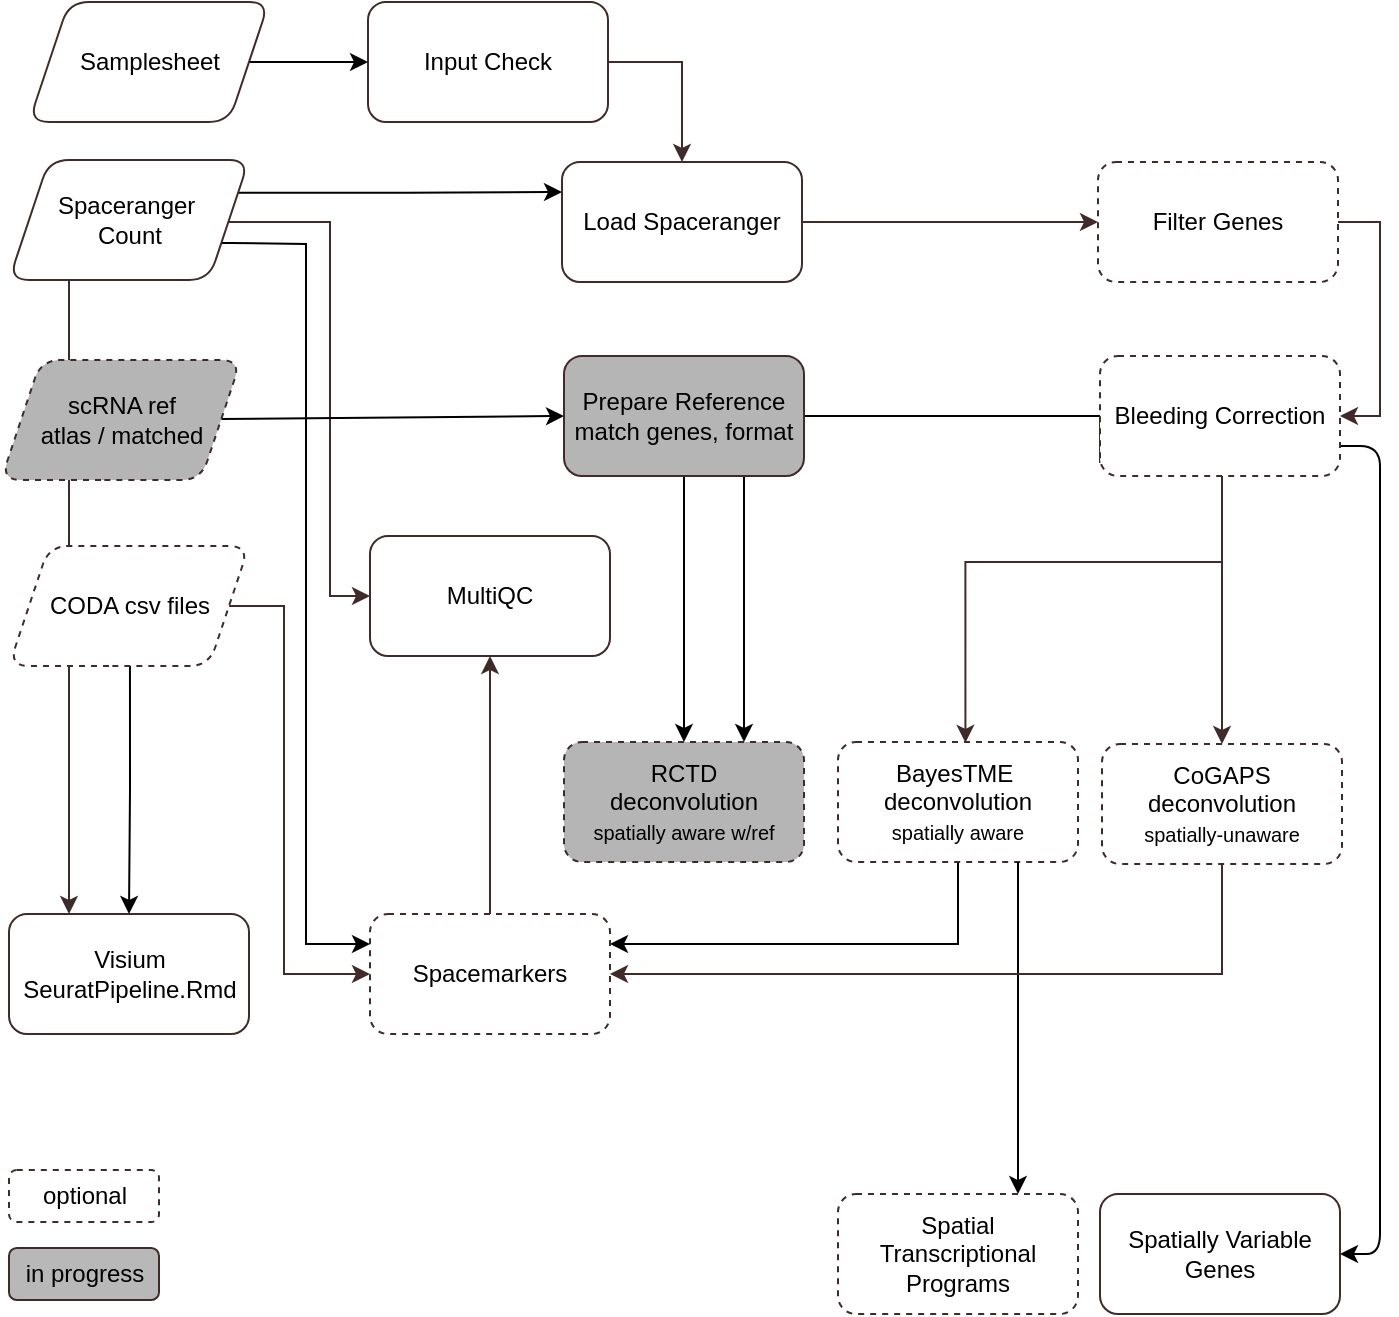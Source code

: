<mxfile>
    <diagram name="Page-1" id="UtpHl4ARBOucqe9Nt2o0">
        <mxGraphModel dx="810" dy="313" grid="0" gridSize="10" guides="1" tooltips="1" connect="1" arrows="1" fold="1" page="1" pageScale="1" pageWidth="827" pageHeight="1169" background="none" math="0" shadow="0">
            <root>
                <mxCell id="0"/>
                <mxCell id="1" parent="0"/>
                <mxCell id="ubO4bg-7dvknVHA9PmHo-6" value="" style="edgeStyle=orthogonalEdgeStyle;rounded=0;orthogonalLoop=1;jettySize=auto;html=1;strokeColor=#3F2B29;exitX=0.25;exitY=1;exitDx=0;exitDy=0;entryX=0.25;entryY=0;entryDx=0;entryDy=0;" parent="1" source="lG0zF8bITZGp1ZAjM_VV-1" target="lG0zF8bITZGp1ZAjM_VV-17" edge="1">
                    <mxGeometry relative="1" as="geometry">
                        <mxPoint x="115" y="277" as="sourcePoint"/>
                        <mxPoint x="115" y="513" as="targetPoint"/>
                    </mxGeometry>
                </mxCell>
                <mxCell id="MN6aCFW4edd8GgNkVKiP-10" value="" style="edgeStyle=orthogonalEdgeStyle;rounded=0;orthogonalLoop=1;jettySize=auto;html=1;strokeColor=#3F2B29;exitX=0.911;exitY=0.463;exitDx=0;exitDy=0;exitPerimeter=0;" parent="1" source="lG0zF8bITZGp1ZAjM_VV-1" target="MN6aCFW4edd8GgNkVKiP-9" edge="1">
                    <mxGeometry relative="1" as="geometry">
                        <Array as="points">
                            <mxPoint x="154" y="155"/>
                            <mxPoint x="205" y="155"/>
                            <mxPoint x="205" y="342"/>
                        </Array>
                    </mxGeometry>
                </mxCell>
                <mxCell id="ubO4bg-7dvknVHA9PmHo-1" style="edgeStyle=orthogonalEdgeStyle;rounded=0;orthogonalLoop=1;jettySize=auto;html=1;exitX=1;exitY=0.75;exitDx=0;exitDy=0;entryX=0;entryY=0.25;entryDx=0;entryDy=0;" parent="1" source="lG0zF8bITZGp1ZAjM_VV-1" target="lG0zF8bITZGp1ZAjM_VV-23" edge="1">
                    <mxGeometry relative="1" as="geometry">
                        <Array as="points">
                            <mxPoint x="155" y="166"/>
                            <mxPoint x="193" y="166"/>
                            <mxPoint x="193" y="516"/>
                        </Array>
                    </mxGeometry>
                </mxCell>
                <mxCell id="ubO4bg-7dvknVHA9PmHo-19" style="edgeStyle=orthogonalEdgeStyle;rounded=0;orthogonalLoop=1;jettySize=auto;html=1;exitX=1;exitY=0.25;exitDx=0;exitDy=0;entryX=0;entryY=0.25;entryDx=0;entryDy=0;" parent="1" source="lG0zF8bITZGp1ZAjM_VV-1" target="lG0zF8bITZGp1ZAjM_VV-5" edge="1">
                    <mxGeometry relative="1" as="geometry"/>
                </mxCell>
                <mxCell id="lG0zF8bITZGp1ZAjM_VV-1" value="Spaceranger&amp;nbsp;&lt;div&gt;Count&lt;/div&gt;" style="rounded=1;whiteSpace=wrap;html=1;strokeColor=#3F2B29;shape=parallelogram;boundedLbl=1;perimeter=parallelogramPerimeter;fixedSize=1;" parent="1" vertex="1">
                    <mxGeometry x="44.5" y="124" width="120" height="60" as="geometry"/>
                </mxCell>
                <mxCell id="q4rEuiHk8W_c-3m5-zlU-2" value="" style="edgeStyle=orthogonalEdgeStyle;rounded=0;orthogonalLoop=1;jettySize=auto;html=1;strokeColor=#3F2B29;exitX=1;exitY=0.5;exitDx=0;exitDy=0;" parent="1" source="lG0zF8bITZGp1ZAjM_VV-3" target="lG0zF8bITZGp1ZAjM_VV-5" edge="1">
                    <mxGeometry relative="1" as="geometry"/>
                </mxCell>
                <mxCell id="lG0zF8bITZGp1ZAjM_VV-3" value="Input Check" style="rounded=1;whiteSpace=wrap;html=1;strokeColor=#3F2B29;" parent="1" vertex="1">
                    <mxGeometry x="224" y="45" width="120" height="60" as="geometry"/>
                </mxCell>
                <mxCell id="lG0zF8bITZGp1ZAjM_VV-14" value="" style="edgeStyle=orthogonalEdgeStyle;rounded=0;orthogonalLoop=1;jettySize=auto;html=1;entryX=0;entryY=0.5;entryDx=0;entryDy=0;strokeColor=#3F2B29;" parent="1" source="lG0zF8bITZGp1ZAjM_VV-5" target="lG0zF8bITZGp1ZAjM_VV-13" edge="1">
                    <mxGeometry relative="1" as="geometry"/>
                </mxCell>
                <mxCell id="lG0zF8bITZGp1ZAjM_VV-5" value="Load Spaceranger" style="rounded=1;whiteSpace=wrap;html=1;strokeColor=#3F2B29;" parent="1" vertex="1">
                    <mxGeometry x="321" y="125" width="120" height="60" as="geometry"/>
                </mxCell>
                <mxCell id="q4rEuiHk8W_c-3m5-zlU-3" value="" style="edgeStyle=orthogonalEdgeStyle;rounded=0;orthogonalLoop=1;jettySize=auto;html=1;entryX=0.5;entryY=0;entryDx=0;entryDy=0;exitX=0.5;exitY=1;exitDx=0;exitDy=0;strokeColor=#3F2B29;" parent="1" source="MN6aCFW4edd8GgNkVKiP-15" target="lG0zF8bITZGp1ZAjM_VV-33" edge="1">
                    <mxGeometry relative="1" as="geometry">
                        <mxPoint x="723" y="253" as="targetPoint"/>
                        <Array as="points">
                            <mxPoint x="651" y="282"/>
                        </Array>
                    </mxGeometry>
                </mxCell>
                <mxCell id="q4rEuiHk8W_c-3m5-zlU-5" style="edgeStyle=orthogonalEdgeStyle;rounded=0;orthogonalLoop=1;jettySize=auto;html=1;exitX=0;exitY=0.5;exitDx=0;exitDy=0;strokeColor=#3F2B29;entryX=0.531;entryY=0.007;entryDx=0;entryDy=0;entryPerimeter=0;" parent="1" source="MN6aCFW4edd8GgNkVKiP-15" target="lG0zF8bITZGp1ZAjM_VV-25" edge="1">
                    <mxGeometry relative="1" as="geometry">
                        <mxPoint x="458" y="400" as="targetPoint"/>
                        <Array as="points">
                            <mxPoint x="590" y="275"/>
                            <mxPoint x="651" y="275"/>
                            <mxPoint x="651" y="325"/>
                            <mxPoint x="523" y="325"/>
                        </Array>
                    </mxGeometry>
                </mxCell>
                <mxCell id="MN6aCFW4edd8GgNkVKiP-16" value="" style="edgeStyle=orthogonalEdgeStyle;rounded=0;orthogonalLoop=1;jettySize=auto;html=1;exitX=1;exitY=0.5;exitDx=0;exitDy=0;entryX=1;entryY=0.5;entryDx=0;entryDy=0;strokeColor=#3F2B29;" parent="1" source="lG0zF8bITZGp1ZAjM_VV-13" target="MN6aCFW4edd8GgNkVKiP-15" edge="1">
                    <mxGeometry relative="1" as="geometry"/>
                </mxCell>
                <mxCell id="lG0zF8bITZGp1ZAjM_VV-13" value="Filter Genes" style="rounded=1;whiteSpace=wrap;html=1;strokeColor=#3F2B29;dashed=1;" parent="1" vertex="1">
                    <mxGeometry x="589" y="125" width="120" height="60" as="geometry"/>
                </mxCell>
                <mxCell id="cCUpEwaMNrmo6Q71-gxC-1" style="edgeStyle=orthogonalEdgeStyle;rounded=0;orthogonalLoop=1;jettySize=auto;html=1;exitX=1;exitY=0.5;exitDx=0;exitDy=0;entryX=0;entryY=0.5;entryDx=0;entryDy=0;strokeColor=#3F2B29;" parent="1" source="lG0zF8bITZGp1ZAjM_VV-15" target="lG0zF8bITZGp1ZAjM_VV-23" edge="1">
                    <mxGeometry relative="1" as="geometry">
                        <Array as="points">
                            <mxPoint x="182" y="347"/>
                            <mxPoint x="182" y="531"/>
                        </Array>
                    </mxGeometry>
                </mxCell>
                <mxCell id="ubO4bg-7dvknVHA9PmHo-9" value="" style="edgeStyle=orthogonalEdgeStyle;rounded=0;orthogonalLoop=1;jettySize=auto;html=1;entryX=0.5;entryY=0;entryDx=0;entryDy=0;exitX=0.504;exitY=0.833;exitDx=0;exitDy=0;exitPerimeter=0;" parent="1" source="lG0zF8bITZGp1ZAjM_VV-15" target="lG0zF8bITZGp1ZAjM_VV-17" edge="1">
                    <mxGeometry relative="1" as="geometry">
                        <mxPoint x="104.5" y="347" as="targetPoint"/>
                    </mxGeometry>
                </mxCell>
                <mxCell id="lG0zF8bITZGp1ZAjM_VV-15" value="CODA csv files" style="rounded=1;whiteSpace=wrap;html=1;fillColor=default;strokeColor=#3F2B29;shape=parallelogram;boundedLbl=1;perimeter=parallelogramPerimeter;fixedSize=1;dashed=1;" parent="1" vertex="1">
                    <mxGeometry x="44.5" y="317" width="120" height="60" as="geometry"/>
                </mxCell>
                <mxCell id="lG0zF8bITZGp1ZAjM_VV-17" value="Visium SeuratPipeline.Rmd" style="rounded=1;whiteSpace=wrap;html=1;fillColor=none;strokeColor=#3F2B29;" parent="1" vertex="1">
                    <mxGeometry x="44.5" y="501" width="120" height="60" as="geometry"/>
                </mxCell>
                <mxCell id="MN6aCFW4edd8GgNkVKiP-12" value="" style="edgeStyle=orthogonalEdgeStyle;rounded=0;orthogonalLoop=1;jettySize=auto;html=1;entryX=0.5;entryY=1;entryDx=0;entryDy=0;strokeColor=#3F2B29;exitX=0.5;exitY=0;exitDx=0;exitDy=0;" parent="1" source="lG0zF8bITZGp1ZAjM_VV-23" target="MN6aCFW4edd8GgNkVKiP-9" edge="1">
                    <mxGeometry relative="1" as="geometry">
                        <mxPoint x="281" y="435" as="targetPoint"/>
                        <mxPoint x="290" y="498" as="sourcePoint"/>
                    </mxGeometry>
                </mxCell>
                <mxCell id="ubO4bg-7dvknVHA9PmHo-11" value="" style="edgeStyle=orthogonalEdgeStyle;rounded=0;orthogonalLoop=1;jettySize=auto;html=1;entryX=1;entryY=0.25;entryDx=0;entryDy=0;exitX=0.5;exitY=1;exitDx=0;exitDy=0;" parent="1" source="lG0zF8bITZGp1ZAjM_VV-25" target="lG0zF8bITZGp1ZAjM_VV-23" edge="1">
                    <mxGeometry relative="1" as="geometry">
                        <mxPoint x="523" y="555" as="targetPoint"/>
                    </mxGeometry>
                </mxCell>
                <mxCell id="lG0zF8bITZGp1ZAjM_VV-25" value="&lt;span style=&quot;color: rgb(0, 0, 0);&quot;&gt;BayesTME&amp;nbsp;&lt;/span&gt;&lt;div style=&quot;scrollbar-color: light-dark(#e2e2e2, #4b4b4b)&lt;br/&gt;&#x9;&#x9;&#x9;&#x9;&#x9;light-dark(#fbfbfb, var(--dark-panel-color));&quot;&gt;deconvolution&lt;/div&gt;&lt;div style=&quot;scrollbar-color: light-dark(#e2e2e2, #4b4b4b)&lt;br/&gt;&#x9;&#x9;&#x9;&#x9;&#x9;light-dark(#fbfbfb, var(--dark-panel-color));&quot;&gt;&lt;font style=&quot;font-size: 10px;&quot;&gt;spatially aware&lt;/font&gt;&lt;/div&gt;" style="rounded=1;whiteSpace=wrap;html=1;strokeColor=#3F2B29;dashed=1;" parent="1" vertex="1">
                    <mxGeometry x="459" y="415" width="120" height="60" as="geometry"/>
                </mxCell>
                <mxCell id="ubO4bg-7dvknVHA9PmHo-15" value="" style="edgeStyle=orthogonalEdgeStyle;rounded=0;orthogonalLoop=1;jettySize=auto;html=1;entryX=0.75;entryY=0;entryDx=0;entryDy=0;exitX=0.75;exitY=1;exitDx=0;exitDy=0;" parent="1" source="lG0zF8bITZGp1ZAjM_VV-25" target="lG0zF8bITZGp1ZAjM_VV-39" edge="1">
                    <mxGeometry relative="1" as="geometry">
                        <mxPoint x="672" y="476" as="sourcePoint"/>
                        <mxPoint x="672" y="634" as="targetPoint"/>
                        <Array as="points">
                            <mxPoint x="549" y="585"/>
                            <mxPoint x="549" y="585"/>
                        </Array>
                    </mxGeometry>
                </mxCell>
                <mxCell id="lG0zF8bITZGp1ZAjM_VV-33" value="&lt;div&gt;&lt;span style=&quot;color: rgb(0, 0, 0);&quot;&gt;CoGAPS deconvolution&lt;/span&gt;&lt;br&gt;&lt;/div&gt;&lt;div&gt;&lt;font style=&quot;font-size: 10px;&quot; color=&quot;#000000&quot;&gt;spatially-unaware&lt;/font&gt;&lt;/div&gt;" style="rounded=1;whiteSpace=wrap;html=1;strokeColor=#3F2B29;dashed=1;" parent="1" vertex="1">
                    <mxGeometry x="591" y="416" width="120" height="60" as="geometry"/>
                </mxCell>
                <mxCell id="lG0zF8bITZGp1ZAjM_VV-39" value="Spatial Transcriptional Programs" style="rounded=1;whiteSpace=wrap;html=1;strokeColor=#3F2B29;dashed=1;" parent="1" vertex="1">
                    <mxGeometry x="459" y="641" width="120" height="60" as="geometry"/>
                </mxCell>
                <mxCell id="MN6aCFW4edd8GgNkVKiP-9" value="MultiQC" style="rounded=1;whiteSpace=wrap;html=1;strokeColor=#3F2B29;" parent="1" vertex="1">
                    <mxGeometry x="225" y="312" width="120" height="60" as="geometry"/>
                </mxCell>
                <mxCell id="12" style="edgeStyle=orthogonalEdgeStyle;html=1;exitX=1;exitY=0.75;exitDx=0;exitDy=0;entryX=1;entryY=0.5;entryDx=0;entryDy=0;" parent="1" source="MN6aCFW4edd8GgNkVKiP-15" target="2" edge="1">
                    <mxGeometry relative="1" as="geometry">
                        <Array as="points">
                            <mxPoint x="730" y="267"/>
                            <mxPoint x="730" y="671"/>
                        </Array>
                    </mxGeometry>
                </mxCell>
                <mxCell id="16" value="" style="edgeStyle=orthogonalEdgeStyle;html=1;entryX=0.75;entryY=0;entryDx=0;entryDy=0;" parent="1" source="MN6aCFW4edd8GgNkVKiP-15" target="13" edge="1">
                    <mxGeometry relative="1" as="geometry">
                        <mxPoint x="510" y="245" as="targetPoint"/>
                    </mxGeometry>
                </mxCell>
                <mxCell id="MN6aCFW4edd8GgNkVKiP-15" value="Bleeding Correction" style="rounded=1;whiteSpace=wrap;html=1;strokeColor=#3F2B29;dashed=1;" parent="1" vertex="1">
                    <mxGeometry x="590" y="222" width="120" height="60" as="geometry"/>
                </mxCell>
                <mxCell id="JdvyvIJq4wOrrEWista5-1" value="in progress" style="rounded=1;whiteSpace=wrap;html=1;fillColor=#B8B8B8;strokeColor=#3F2B29;" parent="1" vertex="1">
                    <mxGeometry x="44.5" y="668" width="75" height="26" as="geometry"/>
                </mxCell>
                <mxCell id="lG0zF8bITZGp1ZAjM_VV-23" value="Spacemarkers" style="rounded=1;whiteSpace=wrap;html=1;strokeColor=#3F2B29;dashed=1;" parent="1" vertex="1">
                    <mxGeometry x="225" y="501" width="120" height="60" as="geometry"/>
                </mxCell>
                <mxCell id="ubO4bg-7dvknVHA9PmHo-12" value="" style="edgeStyle=orthogonalEdgeStyle;rounded=0;orthogonalLoop=1;jettySize=auto;html=1;entryX=1;entryY=0.5;entryDx=0;entryDy=0;exitX=0.5;exitY=1;exitDx=0;exitDy=0;strokeColor=#3F2B29;" parent="1" source="lG0zF8bITZGp1ZAjM_VV-33" target="lG0zF8bITZGp1ZAjM_VV-23" edge="1">
                    <mxGeometry relative="1" as="geometry">
                        <mxPoint x="349" y="532.8" as="targetPoint"/>
                        <mxPoint x="651.16" y="504.0" as="sourcePoint"/>
                        <Array as="points">
                            <mxPoint x="651" y="531"/>
                        </Array>
                    </mxGeometry>
                </mxCell>
                <mxCell id="ubO4bg-7dvknVHA9PmHo-17" value="" style="edgeStyle=orthogonalEdgeStyle;rounded=0;orthogonalLoop=1;jettySize=auto;html=1;" parent="1" source="ubO4bg-7dvknVHA9PmHo-16" target="lG0zF8bITZGp1ZAjM_VV-3" edge="1">
                    <mxGeometry relative="1" as="geometry"/>
                </mxCell>
                <mxCell id="ubO4bg-7dvknVHA9PmHo-16" value="&lt;div&gt;Samplesheet&lt;/div&gt;" style="rounded=1;whiteSpace=wrap;html=1;strokeColor=#3F2B29;shape=parallelogram;boundedLbl=1;perimeter=parallelogramPerimeter;fixedSize=1;" parent="1" vertex="1">
                    <mxGeometry x="54.5" y="45" width="120" height="60" as="geometry"/>
                </mxCell>
                <mxCell id="2" value="Spatially Variable Genes" style="rounded=1;whiteSpace=wrap;html=1;strokeColor=#3F2B29;" parent="1" vertex="1">
                    <mxGeometry x="590" y="641" width="120" height="60" as="geometry"/>
                </mxCell>
                <mxCell id="6" value="optional" style="rounded=1;whiteSpace=wrap;html=1;fillColor=#FFFFFF;strokeColor=#3F2B29;dashed=1;" parent="1" vertex="1">
                    <mxGeometry x="44.5" y="629" width="75" height="26" as="geometry"/>
                </mxCell>
                <mxCell id="9" value="" style="edgeStyle=none;html=1;entryX=0;entryY=0.5;entryDx=0;entryDy=0;" parent="1" source="7" target="8" edge="1">
                    <mxGeometry relative="1" as="geometry">
                        <mxPoint x="240.5" y="254" as="targetPoint"/>
                    </mxGeometry>
                </mxCell>
                <mxCell id="7" value="scRNA ref&lt;div&gt;atlas / matched&lt;/div&gt;" style="rounded=1;whiteSpace=wrap;html=1;fillColor=#B5B5B5;strokeColor=#3F2B29;shape=parallelogram;boundedLbl=1;perimeter=parallelogramPerimeter;fixedSize=1;dashed=1;" parent="1" vertex="1">
                    <mxGeometry x="40.5" y="224" width="120" height="60" as="geometry"/>
                </mxCell>
                <mxCell id="15" style="edgeStyle=orthogonalEdgeStyle;html=1;exitX=0.5;exitY=1;exitDx=0;exitDy=0;entryX=0.5;entryY=0;entryDx=0;entryDy=0;" parent="1" source="8" target="13" edge="1">
                    <mxGeometry relative="1" as="geometry"/>
                </mxCell>
                <mxCell id="8" value="Prepare Reference&lt;div&gt;match genes, format&lt;/div&gt;" style="rounded=1;whiteSpace=wrap;html=1;strokeColor=#3F2B29;fillColor=#B5B5B5;" parent="1" vertex="1">
                    <mxGeometry x="322" y="222" width="120" height="60" as="geometry"/>
                </mxCell>
                <mxCell id="13" value="&lt;div style=&quot;scrollbar-color: light-dark(#e2e2e2, #4b4b4b)&lt;br/&gt;&#x9;&#x9;&#x9;&#x9;&#x9;light-dark(#fbfbfb, var(--dark-panel-color));&quot;&gt;&lt;font color=&quot;#000000&quot;&gt;RCTD&lt;/font&gt;&lt;/div&gt;&lt;div style=&quot;scrollbar-color: light-dark(#e2e2e2, #4b4b4b)&lt;br/&gt;&#x9;&#x9;&#x9;&#x9;&#x9;light-dark(#fbfbfb, var(--dark-panel-color));&quot;&gt;deconvolution&lt;/div&gt;&lt;div style=&quot;scrollbar-color: light-dark(#e2e2e2, #4b4b4b)&lt;br/&gt;&#x9;&#x9;&#x9;&#x9;&#x9;light-dark(#fbfbfb, var(--dark-panel-color));&quot;&gt;&lt;font style=&quot;font-size: 10px;&quot;&gt;spatially aware w/ref&lt;/font&gt;&lt;/div&gt;" style="rounded=1;whiteSpace=wrap;html=1;strokeColor=#3F2B29;dashed=1;fillColor=#B5B5B5;" parent="1" vertex="1">
                    <mxGeometry x="322" y="415" width="120" height="60" as="geometry"/>
                </mxCell>
            </root>
        </mxGraphModel>
    </diagram>
</mxfile>
